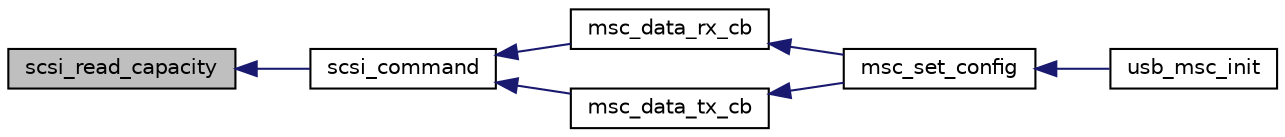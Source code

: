 digraph "scsi_read_capacity"
{
  edge [fontname="Helvetica",fontsize="10",labelfontname="Helvetica",labelfontsize="10"];
  node [fontname="Helvetica",fontsize="10",shape=record];
  rankdir="LR";
  Node1 [label="scsi_read_capacity",height=0.2,width=0.4,color="black", fillcolor="grey75", style="filled", fontcolor="black"];
  Node1 -> Node2 [dir="back",color="midnightblue",fontsize="10",style="solid",fontname="Helvetica"];
  Node2 [label="scsi_command",height=0.2,width=0.4,color="black", fillcolor="white", style="filled",URL="$usb__msc_8c.html#ad834e80e08a1fc52cb6c2a7e4c60e7c4"];
  Node2 -> Node3 [dir="back",color="midnightblue",fontsize="10",style="solid",fontname="Helvetica"];
  Node3 [label="msc_data_rx_cb",height=0.2,width=0.4,color="black", fillcolor="white", style="filled",URL="$usb__msc_8c.html#a41a8c24958254f6628787f0a97befc1c",tooltip="Handle the USB &#39;OUT&#39; requests. "];
  Node3 -> Node4 [dir="back",color="midnightblue",fontsize="10",style="solid",fontname="Helvetica"];
  Node4 [label="msc_set_config",height=0.2,width=0.4,color="black", fillcolor="white", style="filled",URL="$usb__msc_8c.html#a226667566a4c9460bc577aa9c72a14b6",tooltip="Setup the endpoints to be bulk & register the callbacks. "];
  Node4 -> Node5 [dir="back",color="midnightblue",fontsize="10",style="solid",fontname="Helvetica"];
  Node5 [label="usb_msc_init",height=0.2,width=0.4,color="black", fillcolor="white", style="filled",URL="$group__usb__msc.html#ga5e6959c3ac6ff4efab4fd3b59353f497",tooltip="Initializes the USB Mass Storage subsystem. "];
  Node2 -> Node6 [dir="back",color="midnightblue",fontsize="10",style="solid",fontname="Helvetica"];
  Node6 [label="msc_data_tx_cb",height=0.2,width=0.4,color="black", fillcolor="white", style="filled",URL="$usb__msc_8c.html#a88700274691bf361f44a0e3b5703ec9f",tooltip="Handle the USB &#39;IN&#39; requests. "];
  Node6 -> Node4 [dir="back",color="midnightblue",fontsize="10",style="solid",fontname="Helvetica"];
}
